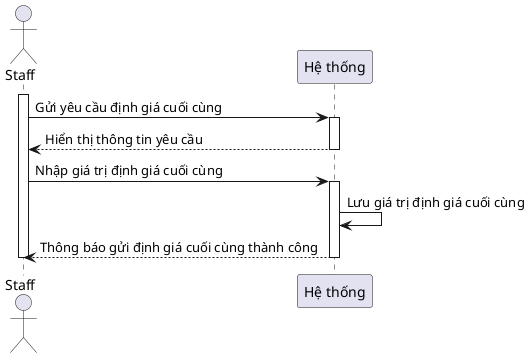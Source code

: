 @startuml   
actor Staff
participant "Hệ thống" as System

activate Staff
Staff -> System: Gửi yêu cầu định giá cuối cùng
activate System
System --> Staff: Hiển thị thông tin yêu cầu
deactivate System
Staff -> System: Nhập giá trị định giá cuối cùng
activate System
System -> System: Lưu giá trị định giá cuối cùng
System --> Staff: Thông báo gửi định giá cuối cùng thành công
deactivate System
deactivate Staff
@enduml